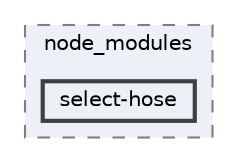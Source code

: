digraph "pkiclassroomrescheduler/src/main/frontend/node_modules/select-hose"
{
 // LATEX_PDF_SIZE
  bgcolor="transparent";
  edge [fontname=Helvetica,fontsize=10,labelfontname=Helvetica,labelfontsize=10];
  node [fontname=Helvetica,fontsize=10,shape=box,height=0.2,width=0.4];
  compound=true
  subgraph clusterdir_72953eda66ccb3a2722c28e1c3e6c23b {
    graph [ bgcolor="#edf0f7", pencolor="grey50", label="node_modules", fontname=Helvetica,fontsize=10 style="filled,dashed", URL="dir_72953eda66ccb3a2722c28e1c3e6c23b.html",tooltip=""]
  dir_46db733fe316a9f752dc30ffdf185b70 [label="select-hose", fillcolor="#edf0f7", color="grey25", style="filled,bold", URL="dir_46db733fe316a9f752dc30ffdf185b70.html",tooltip=""];
  }
}
